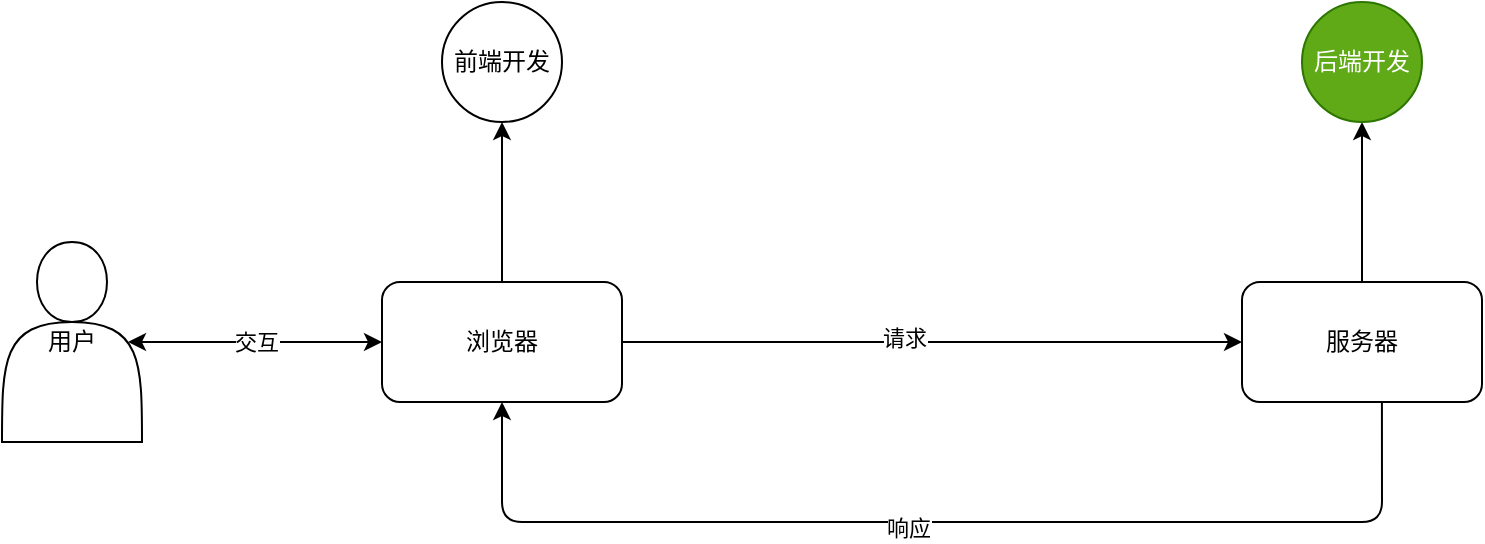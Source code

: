 <mxfile>
    <diagram id="xEU636h_AV9257Pa_VTD" name="Page-1">
        <mxGraphModel dx="762" dy="949" grid="1" gridSize="10" guides="1" tooltips="1" connect="1" arrows="1" fold="1" page="1" pageScale="1" pageWidth="1169" pageHeight="827" math="0" shadow="0">
            <root>
                <mxCell id="0"/>
                <mxCell id="1" parent="0"/>
                <mxCell id="19" value="" style="edgeStyle=none;html=1;" edge="1" parent="1" source="2" target="18">
                    <mxGeometry relative="1" as="geometry"/>
                </mxCell>
                <mxCell id="2" value="服务器" style="rounded=1;whiteSpace=wrap;html=1;" vertex="1" parent="1">
                    <mxGeometry x="770" y="240" width="120" height="60" as="geometry"/>
                </mxCell>
                <mxCell id="6" style="edgeStyle=none;html=1;" edge="1" parent="1" source="3" target="2">
                    <mxGeometry relative="1" as="geometry"/>
                </mxCell>
                <mxCell id="12" value="请求" style="edgeLabel;html=1;align=center;verticalAlign=middle;resizable=0;points=[];" vertex="1" connectable="0" parent="6">
                    <mxGeometry x="-0.09" y="2" relative="1" as="geometry">
                        <mxPoint as="offset"/>
                    </mxGeometry>
                </mxCell>
                <mxCell id="17" value="" style="edgeStyle=none;html=1;" edge="1" parent="1" source="3" target="16">
                    <mxGeometry relative="1" as="geometry"/>
                </mxCell>
                <mxCell id="3" value="浏览器" style="rounded=1;whiteSpace=wrap;html=1;" vertex="1" parent="1">
                    <mxGeometry x="340" y="240" width="120" height="60" as="geometry"/>
                </mxCell>
                <mxCell id="4" value="用户" style="shape=actor;whiteSpace=wrap;html=1;" vertex="1" parent="1">
                    <mxGeometry x="150" y="220" width="70" height="100" as="geometry"/>
                </mxCell>
                <mxCell id="10" value="" style="endArrow=classic;html=1;entryX=0.5;entryY=1;entryDx=0;entryDy=0;exitX=0.583;exitY=1;exitDx=0;exitDy=0;exitPerimeter=0;" edge="1" parent="1" source="2" target="3">
                    <mxGeometry width="50" height="50" relative="1" as="geometry">
                        <mxPoint x="450" y="420" as="sourcePoint"/>
                        <mxPoint x="510" y="460" as="targetPoint"/>
                        <Array as="points">
                            <mxPoint x="840" y="360"/>
                            <mxPoint x="400" y="360"/>
                        </Array>
                    </mxGeometry>
                </mxCell>
                <mxCell id="13" value="响应" style="edgeLabel;html=1;align=center;verticalAlign=middle;resizable=0;points=[];" vertex="1" connectable="0" parent="10">
                    <mxGeometry x="0.061" y="3" relative="1" as="geometry">
                        <mxPoint as="offset"/>
                    </mxGeometry>
                </mxCell>
                <mxCell id="15" value="交互" style="endArrow=classic;startArrow=classic;html=1;exitX=0.9;exitY=0.5;exitDx=0;exitDy=0;exitPerimeter=0;entryX=0;entryY=0.5;entryDx=0;entryDy=0;" edge="1" parent="1" source="4" target="3">
                    <mxGeometry width="50" height="50" relative="1" as="geometry">
                        <mxPoint x="240" y="300" as="sourcePoint"/>
                        <mxPoint x="290" y="250" as="targetPoint"/>
                    </mxGeometry>
                </mxCell>
                <mxCell id="16" value="前端开发" style="ellipse;whiteSpace=wrap;html=1;rounded=1;" vertex="1" parent="1">
                    <mxGeometry x="370" y="100" width="60" height="60" as="geometry"/>
                </mxCell>
                <mxCell id="18" value="后端开发" style="ellipse;whiteSpace=wrap;html=1;rounded=1;fillColor=#60a917;fontColor=#ffffff;strokeColor=#2D7600;" vertex="1" parent="1">
                    <mxGeometry x="800" y="100" width="60" height="60" as="geometry"/>
                </mxCell>
            </root>
        </mxGraphModel>
    </diagram>
</mxfile>